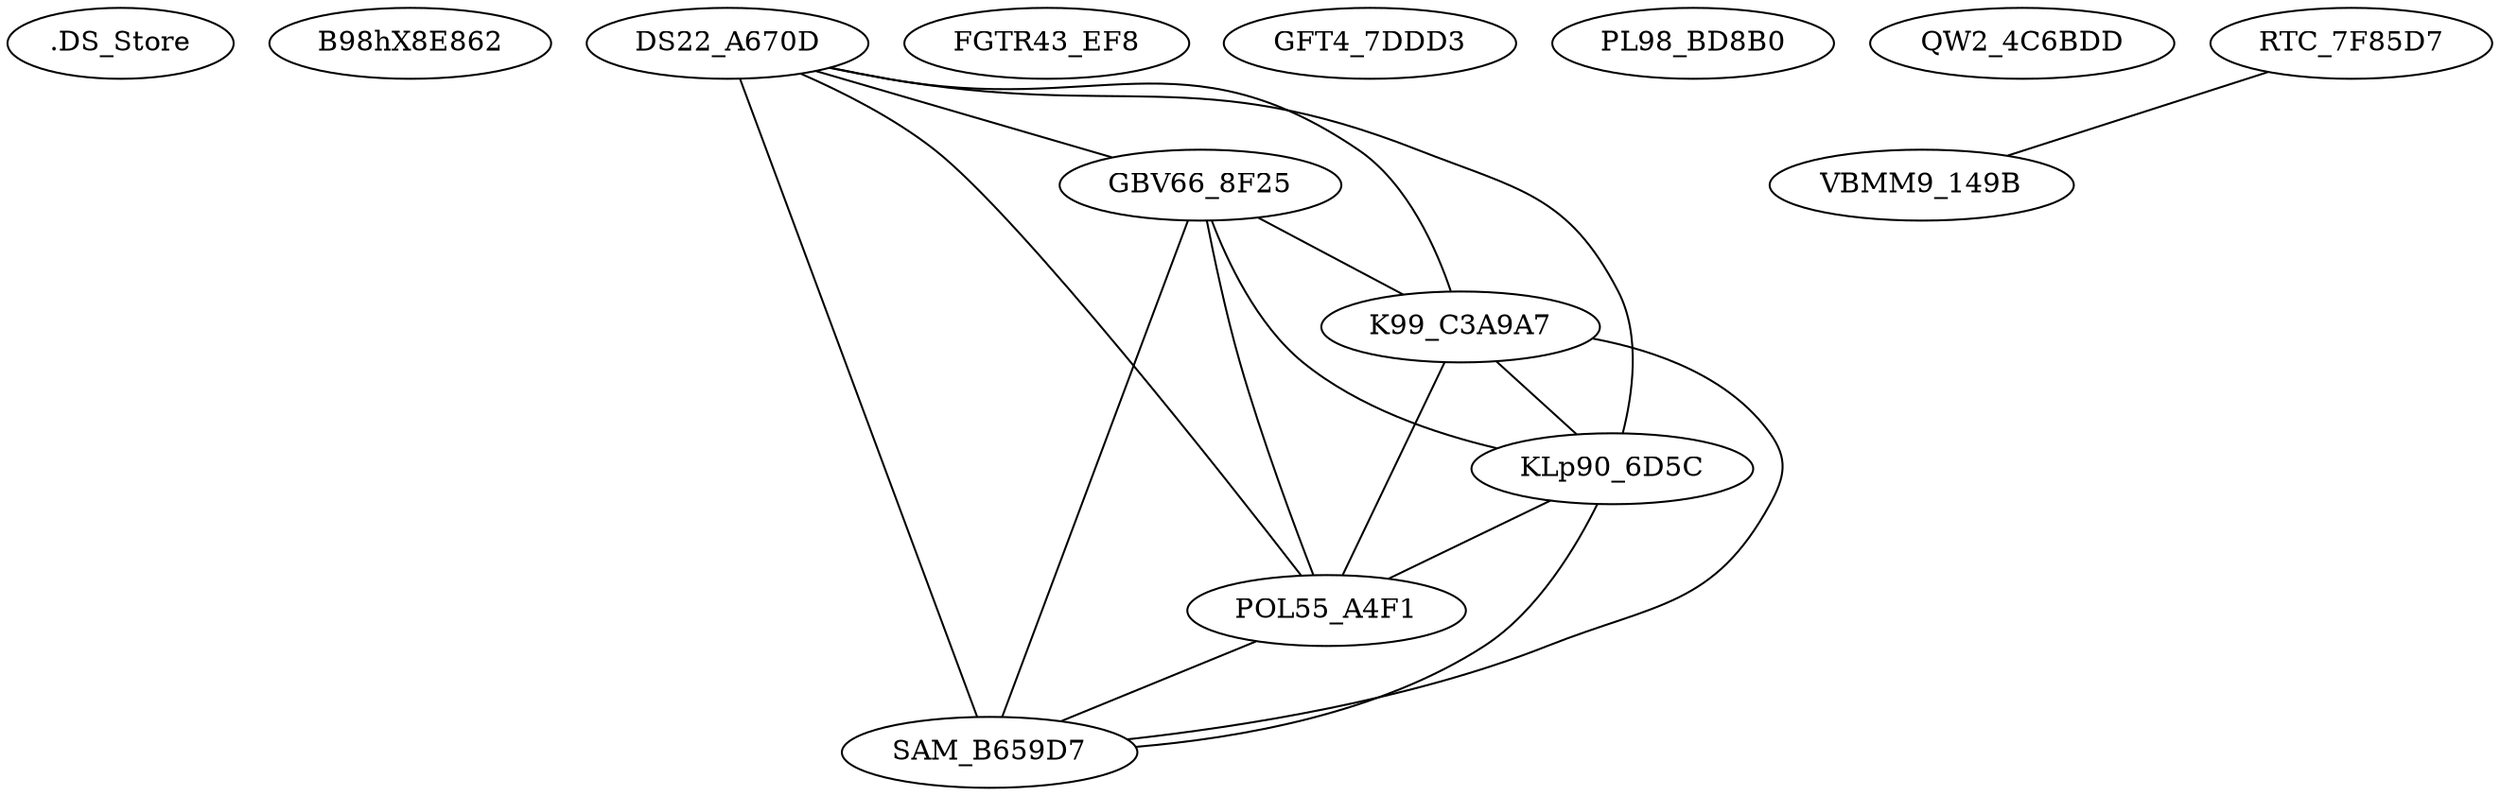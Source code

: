 strict graph {
"MALWR\.DS_Store" [label=".DS_Store"];
"MALWR\B98hX8E8622C393D7E832D39E620EAD5D3B49" [label=B98hX8E862];
"MALWR\DS22_A670D13D4D014169C4080328B8FEB86" [label="DS22_A670D"];
"MALWR\FGTR43_EF8E0FB20E7228C7492CCDC59D87C690" [label="FGTR43_EF8"];
"MALWR\GBV66_8F259BB36E00D124963CFA9B86F502E" [label="GBV66_8F25"];
"MALWR\GFT4_7DDD3D72EAD03C7518F5D47650C8572" [label="GFT4_7DDD3"];
"MALWR\K99_C3A9A7B026BFE0E55FF219FD6AA7D94" [label="K99_C3A9A7"];
"MALWR\KLp90_6D5C8FC4B14559F73B6136D85B94198" [label="KLp90_6D5C"];
"MALWR\PL98_BD8B082B7711BC980252F988BB0CA936" [label="PL98_BD8B0"];
"MALWR\POL55_A4F1ECC4D25B33395196B5D51A06790" [label="POL55_A4F1"];
"MALWR\QW2_4C6BDDCCA2695D6202DF38708E14FC7E" [label="QW2_4C6BDD"];
"MALWR\RTC_7F85D7F628CE62D1D8F7B39D8940472" [label="RTC_7F85D7"];
"MALWR\SAM_B659D71AE168E774FAAF38DB30F4A84" [label="SAM_B659D7"];
"MALWR\VBMM9_149B7BD7218AAB4E257D28469FDDB0D" [label="VBMM9_149B"];
"MALWR\DS22_A670D13D4D014169C4080328B8FEB86" -- "MALWR\GBV66_8F259BB36E00D124963CFA9B86F502E" [weight=0.7564575645756457];
"MALWR\DS22_A670D13D4D014169C4080328B8FEB86" -- "MALWR\K99_C3A9A7B026BFE0E55FF219FD6AA7D94" [weight=0.9423868312757202];
"MALWR\DS22_A670D13D4D014169C4080328B8FEB86" -- "MALWR\KLp90_6D5C8FC4B14559F73B6136D85B94198" [weight=0.9543568464730291];
"MALWR\DS22_A670D13D4D014169C4080328B8FEB86" -- "MALWR\POL55_A4F1ECC4D25B33395196B5D51A06790" [weight=0.884];
"MALWR\DS22_A670D13D4D014169C4080328B8FEB86" -- "MALWR\SAM_B659D71AE168E774FAAF38DB30F4A84" [weight=0.85546875];
"MALWR\GBV66_8F259BB36E00D124963CFA9B86F502E" -- "MALWR\K99_C3A9A7B026BFE0E55FF219FD6AA7D94" [weight=0.7564575645756457];
"MALWR\GBV66_8F259BB36E00D124963CFA9B86F502E" -- "MALWR\KLp90_6D5C8FC4B14559F73B6136D85B94198" [weight=0.7657992565055762];
"MALWR\GBV66_8F259BB36E00D124963CFA9B86F502E" -- "MALWR\POL55_A4F1ECC4D25B33395196B5D51A06790" [weight=0.7924528301886793];
"MALWR\GBV66_8F259BB36E00D124963CFA9B86F502E" -- "MALWR\SAM_B659D71AE168E774FAAF38DB30F4A84" [weight=0.7940074906367042];
"MALWR\K99_C3A9A7B026BFE0E55FF219FD6AA7D94" -- "MALWR\KLp90_6D5C8FC4B14559F73B6136D85B94198" [weight=0.9462809917355371];
"MALWR\K99_C3A9A7B026BFE0E55FF219FD6AA7D94" -- "MALWR\POL55_A4F1ECC4D25B33395196B5D51A06790" [weight=0.8764940239043825];
"MALWR\K99_C3A9A7B026BFE0E55FF219FD6AA7D94" -- "MALWR\SAM_B659D71AE168E774FAAF38DB30F4A84" [weight=0.85546875];
"MALWR\KLp90_6D5C8FC4B14559F73B6136D85B94198" -- "MALWR\POL55_A4F1ECC4D25B33395196B5D51A06790" [weight=0.8875502008032129];
"MALWR\KLp90_6D5C8FC4B14559F73B6136D85B94198" -- "MALWR\SAM_B659D71AE168E774FAAF38DB30F4A84" [weight=0.8588235294117647];
"MALWR\POL55_A4F1ECC4D25B33395196B5D51A06790" -- "MALWR\SAM_B659D71AE168E774FAAF38DB30F4A84" [weight=0.8809523809523809];
"MALWR\RTC_7F85D7F628CE62D1D8F7B39D8940472" -- "MALWR\VBMM9_149B7BD7218AAB4E257D28469FDDB0D" [weight=0.6371308016877637];
}
